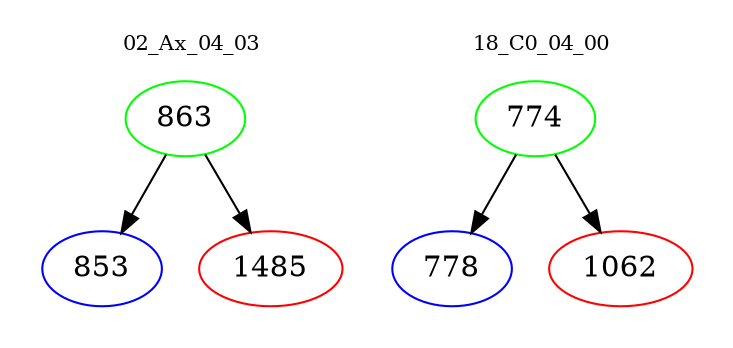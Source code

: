 digraph{
subgraph cluster_0 {
color = white
label = "02_Ax_04_03";
fontsize=10;
T0_863 [label="863", color="green"]
T0_863 -> T0_853 [color="black"]
T0_853 [label="853", color="blue"]
T0_863 -> T0_1485 [color="black"]
T0_1485 [label="1485", color="red"]
}
subgraph cluster_1 {
color = white
label = "18_C0_04_00";
fontsize=10;
T1_774 [label="774", color="green"]
T1_774 -> T1_778 [color="black"]
T1_778 [label="778", color="blue"]
T1_774 -> T1_1062 [color="black"]
T1_1062 [label="1062", color="red"]
}
}
